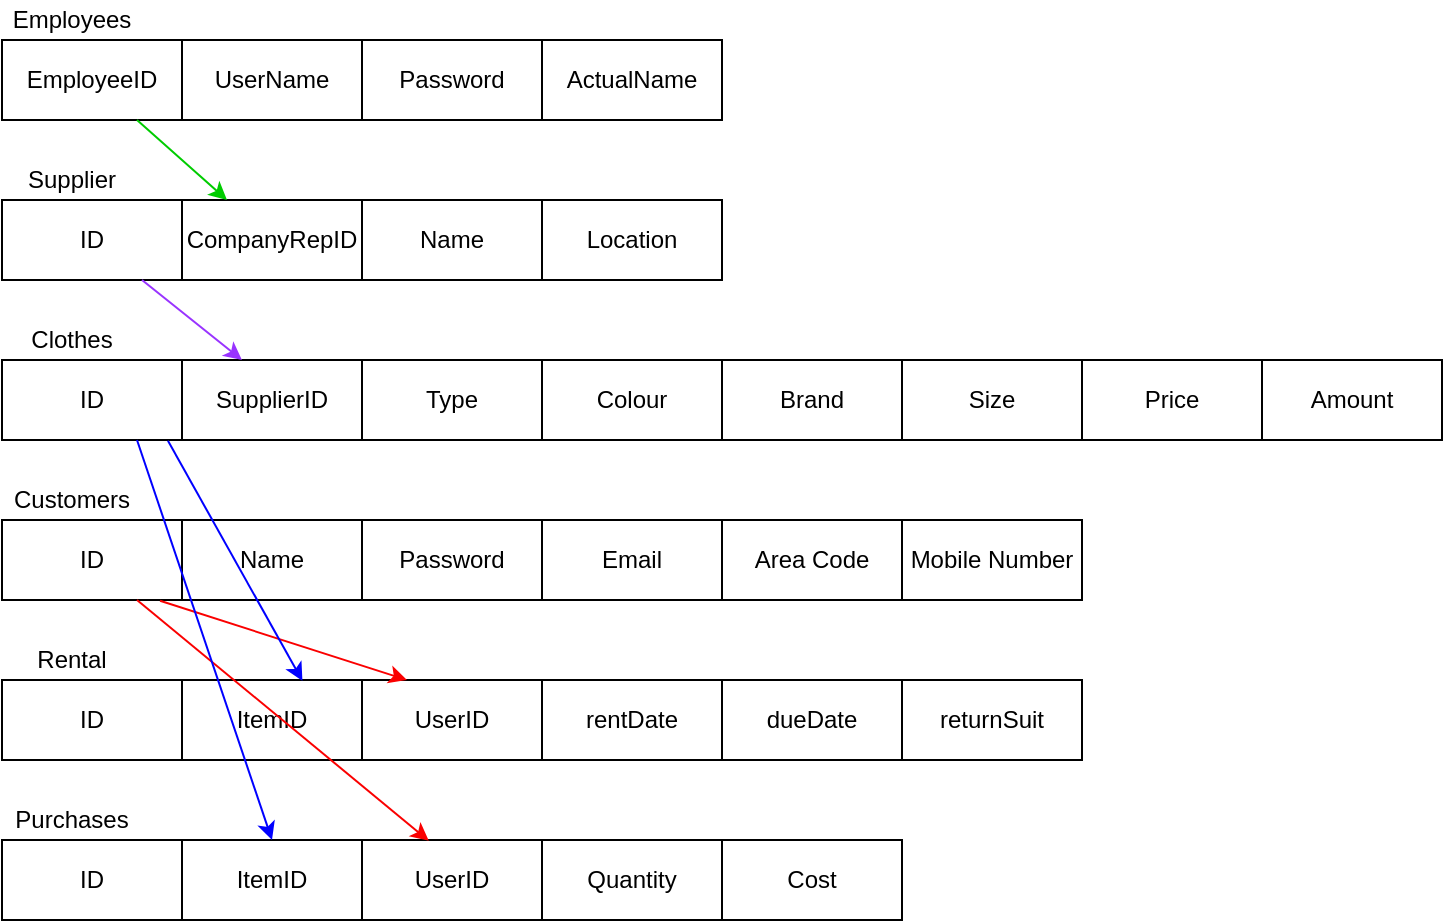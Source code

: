 <mxfile version="14.4.3" type="device"><diagram id="uR218Rd-FN1EwrvUqI4A" name="Page-1"><mxGraphModel dx="398" dy="599" grid="1" gridSize="10" guides="1" tooltips="1" connect="1" arrows="1" fold="1" page="1" pageScale="1" pageWidth="827" pageHeight="1169" math="0" shadow="0"><root><mxCell id="0"/><mxCell id="1" parent="0"/><mxCell id="E0jqR0asJC6fobmgpGQj-1" value="EmployeeID" style="rounded=0;whiteSpace=wrap;html=1;" parent="1" vertex="1"><mxGeometry x="40" y="40" width="90" height="40" as="geometry"/></mxCell><mxCell id="E0jqR0asJC6fobmgpGQj-2" value="Employees" style="text;html=1;strokeColor=none;fillColor=none;align=center;verticalAlign=middle;whiteSpace=wrap;rounded=0;" parent="1" vertex="1"><mxGeometry x="40" y="20" width="70" height="20" as="geometry"/></mxCell><mxCell id="E0jqR0asJC6fobmgpGQj-4" value="UserName" style="rounded=0;whiteSpace=wrap;html=1;" parent="1" vertex="1"><mxGeometry x="130" y="40" width="90" height="40" as="geometry"/></mxCell><mxCell id="E0jqR0asJC6fobmgpGQj-5" value="Password" style="rounded=0;whiteSpace=wrap;html=1;" parent="1" vertex="1"><mxGeometry x="220" y="40" width="90" height="40" as="geometry"/></mxCell><mxCell id="E0jqR0asJC6fobmgpGQj-6" value="ActualName" style="rounded=0;whiteSpace=wrap;html=1;" parent="1" vertex="1"><mxGeometry x="310" y="40" width="90" height="40" as="geometry"/></mxCell><mxCell id="E0jqR0asJC6fobmgpGQj-7" value="ID" style="rounded=0;whiteSpace=wrap;html=1;" parent="1" vertex="1"><mxGeometry x="40" y="120" width="90" height="40" as="geometry"/></mxCell><mxCell id="E0jqR0asJC6fobmgpGQj-8" value="Supplier" style="text;html=1;strokeColor=none;fillColor=none;align=center;verticalAlign=middle;whiteSpace=wrap;rounded=0;" parent="1" vertex="1"><mxGeometry x="40" y="100" width="70" height="20" as="geometry"/></mxCell><mxCell id="E0jqR0asJC6fobmgpGQj-9" value="CompanyRepID" style="rounded=0;whiteSpace=wrap;html=1;" parent="1" vertex="1"><mxGeometry x="130" y="120" width="90" height="40" as="geometry"/></mxCell><mxCell id="E0jqR0asJC6fobmgpGQj-10" value="Name" style="rounded=0;whiteSpace=wrap;html=1;" parent="1" vertex="1"><mxGeometry x="220" y="120" width="90" height="40" as="geometry"/></mxCell><mxCell id="E0jqR0asJC6fobmgpGQj-11" value="Location" style="rounded=0;whiteSpace=wrap;html=1;" parent="1" vertex="1"><mxGeometry x="310" y="120" width="90" height="40" as="geometry"/></mxCell><mxCell id="E0jqR0asJC6fobmgpGQj-12" value="ID" style="rounded=0;whiteSpace=wrap;html=1;" parent="1" vertex="1"><mxGeometry x="40" y="200" width="90" height="40" as="geometry"/></mxCell><mxCell id="E0jqR0asJC6fobmgpGQj-13" value="Clothes" style="text;html=1;strokeColor=none;fillColor=none;align=center;verticalAlign=middle;whiteSpace=wrap;rounded=0;" parent="1" vertex="1"><mxGeometry x="40" y="180" width="70" height="20" as="geometry"/></mxCell><mxCell id="E0jqR0asJC6fobmgpGQj-14" value="SupplierID" style="rounded=0;whiteSpace=wrap;html=1;" parent="1" vertex="1"><mxGeometry x="130" y="200" width="90" height="40" as="geometry"/></mxCell><mxCell id="E0jqR0asJC6fobmgpGQj-15" value="Type" style="rounded=0;whiteSpace=wrap;html=1;" parent="1" vertex="1"><mxGeometry x="220" y="200" width="90" height="40" as="geometry"/></mxCell><mxCell id="E0jqR0asJC6fobmgpGQj-16" value="Colour" style="rounded=0;whiteSpace=wrap;html=1;" parent="1" vertex="1"><mxGeometry x="310" y="200" width="90" height="40" as="geometry"/></mxCell><mxCell id="E0jqR0asJC6fobmgpGQj-17" value="Brand" style="rounded=0;whiteSpace=wrap;html=1;" parent="1" vertex="1"><mxGeometry x="400" y="200" width="90" height="40" as="geometry"/></mxCell><mxCell id="E0jqR0asJC6fobmgpGQj-18" value="Size" style="rounded=0;whiteSpace=wrap;html=1;" parent="1" vertex="1"><mxGeometry x="490" y="200" width="90" height="40" as="geometry"/></mxCell><mxCell id="E0jqR0asJC6fobmgpGQj-19" value="Price" style="rounded=0;whiteSpace=wrap;html=1;" parent="1" vertex="1"><mxGeometry x="580" y="200" width="90" height="40" as="geometry"/></mxCell><mxCell id="E0jqR0asJC6fobmgpGQj-20" value="Amount" style="rounded=0;whiteSpace=wrap;html=1;" parent="1" vertex="1"><mxGeometry x="670" y="200" width="90" height="40" as="geometry"/></mxCell><mxCell id="E0jqR0asJC6fobmgpGQj-21" value="Customers" style="text;html=1;strokeColor=none;fillColor=none;align=center;verticalAlign=middle;whiteSpace=wrap;rounded=0;" parent="1" vertex="1"><mxGeometry x="40" y="260" width="70" height="20" as="geometry"/></mxCell><mxCell id="E0jqR0asJC6fobmgpGQj-22" value="ID" style="rounded=0;whiteSpace=wrap;html=1;" parent="1" vertex="1"><mxGeometry x="40" y="280" width="90" height="40" as="geometry"/></mxCell><mxCell id="E0jqR0asJC6fobmgpGQj-23" value="Name" style="rounded=0;whiteSpace=wrap;html=1;" parent="1" vertex="1"><mxGeometry x="130" y="280" width="90" height="40" as="geometry"/></mxCell><mxCell id="E0jqR0asJC6fobmgpGQj-24" value="Password" style="rounded=0;whiteSpace=wrap;html=1;" parent="1" vertex="1"><mxGeometry x="220" y="280" width="90" height="40" as="geometry"/></mxCell><mxCell id="E0jqR0asJC6fobmgpGQj-25" value="Email" style="rounded=0;whiteSpace=wrap;html=1;" parent="1" vertex="1"><mxGeometry x="310" y="280" width="90" height="40" as="geometry"/></mxCell><mxCell id="E0jqR0asJC6fobmgpGQj-26" value="Area Code" style="rounded=0;whiteSpace=wrap;html=1;" parent="1" vertex="1"><mxGeometry x="400" y="280" width="90" height="40" as="geometry"/></mxCell><mxCell id="E0jqR0asJC6fobmgpGQj-27" value="Mobile Number" style="rounded=0;whiteSpace=wrap;html=1;" parent="1" vertex="1"><mxGeometry x="490" y="280" width="90" height="40" as="geometry"/></mxCell><mxCell id="E0jqR0asJC6fobmgpGQj-39" value="" style="endArrow=classic;html=1;exitX=0.75;exitY=1;exitDx=0;exitDy=0;entryX=0.25;entryY=0;entryDx=0;entryDy=0;fillColor=#f8cecc;strokeColor=#00CC00;" parent="1" source="E0jqR0asJC6fobmgpGQj-1" target="E0jqR0asJC6fobmgpGQj-9" edge="1"><mxGeometry width="50" height="50" relative="1" as="geometry"><mxPoint x="120" y="250" as="sourcePoint"/><mxPoint x="170" y="200" as="targetPoint"/></mxGeometry></mxCell><mxCell id="E0jqR0asJC6fobmgpGQj-40" value="" style="endArrow=classic;html=1;entryX=0.333;entryY=0;entryDx=0;entryDy=0;entryPerimeter=0;fillColor=#f8cecc;strokeColor=#9933FF;" parent="1" source="E0jqR0asJC6fobmgpGQj-7" target="E0jqR0asJC6fobmgpGQj-14" edge="1"><mxGeometry width="50" height="50" relative="1" as="geometry"><mxPoint x="117.5" y="90" as="sourcePoint"/><mxPoint x="129.83" y="131.2" as="targetPoint"/></mxGeometry></mxCell><mxCell id="LSfPPwMZ6IcaXi3B5skb-1" value="Rental" style="text;html=1;strokeColor=none;fillColor=none;align=center;verticalAlign=middle;whiteSpace=wrap;rounded=0;" vertex="1" parent="1"><mxGeometry x="40" y="340" width="70" height="20" as="geometry"/></mxCell><mxCell id="LSfPPwMZ6IcaXi3B5skb-2" value="ID" style="rounded=0;whiteSpace=wrap;html=1;" vertex="1" parent="1"><mxGeometry x="40" y="360" width="90" height="40" as="geometry"/></mxCell><mxCell id="LSfPPwMZ6IcaXi3B5skb-3" value="ID" style="rounded=0;whiteSpace=wrap;html=1;" vertex="1" parent="1"><mxGeometry x="40" y="440" width="90" height="40" as="geometry"/></mxCell><mxCell id="LSfPPwMZ6IcaXi3B5skb-4" value="Purchases" style="text;html=1;strokeColor=none;fillColor=none;align=center;verticalAlign=middle;whiteSpace=wrap;rounded=0;" vertex="1" parent="1"><mxGeometry x="40" y="420" width="70" height="20" as="geometry"/></mxCell><mxCell id="LSfPPwMZ6IcaXi3B5skb-6" value="ItemID" style="rounded=0;whiteSpace=wrap;html=1;" vertex="1" parent="1"><mxGeometry x="130" y="360" width="90" height="40" as="geometry"/></mxCell><mxCell id="LSfPPwMZ6IcaXi3B5skb-7" value="ItemID" style="rounded=0;whiteSpace=wrap;html=1;" vertex="1" parent="1"><mxGeometry x="130" y="440" width="90" height="40" as="geometry"/></mxCell><mxCell id="LSfPPwMZ6IcaXi3B5skb-8" value="UserID" style="rounded=0;whiteSpace=wrap;html=1;" vertex="1" parent="1"><mxGeometry x="220" y="360" width="90" height="40" as="geometry"/></mxCell><mxCell id="LSfPPwMZ6IcaXi3B5skb-9" value="UserID" style="rounded=0;whiteSpace=wrap;html=1;" vertex="1" parent="1"><mxGeometry x="220" y="440" width="90" height="40" as="geometry"/></mxCell><mxCell id="LSfPPwMZ6IcaXi3B5skb-10" value="rentDate" style="rounded=0;whiteSpace=wrap;html=1;" vertex="1" parent="1"><mxGeometry x="310" y="360" width="90" height="40" as="geometry"/></mxCell><mxCell id="LSfPPwMZ6IcaXi3B5skb-11" value="dueDate" style="rounded=0;whiteSpace=wrap;html=1;" vertex="1" parent="1"><mxGeometry x="400" y="360" width="90" height="40" as="geometry"/></mxCell><mxCell id="LSfPPwMZ6IcaXi3B5skb-12" value="returnSuit" style="rounded=0;whiteSpace=wrap;html=1;" vertex="1" parent="1"><mxGeometry x="490" y="360" width="90" height="40" as="geometry"/></mxCell><mxCell id="LSfPPwMZ6IcaXi3B5skb-13" value="Quantity" style="rounded=0;whiteSpace=wrap;html=1;" vertex="1" parent="1"><mxGeometry x="310" y="440" width="90" height="40" as="geometry"/></mxCell><mxCell id="LSfPPwMZ6IcaXi3B5skb-14" value="Cost" style="rounded=0;whiteSpace=wrap;html=1;" vertex="1" parent="1"><mxGeometry x="400" y="440" width="90" height="40" as="geometry"/></mxCell><mxCell id="LSfPPwMZ6IcaXi3B5skb-16" value="" style="endArrow=classic;html=1;entryX=0.25;entryY=0;entryDx=0;entryDy=0;fillColor=#f8cecc;strokeColor=#FA0000;exitX=0.878;exitY=1.01;exitDx=0;exitDy=0;exitPerimeter=0;" edge="1" parent="1" source="E0jqR0asJC6fobmgpGQj-22" target="LSfPPwMZ6IcaXi3B5skb-8"><mxGeometry width="50" height="50" relative="1" as="geometry"><mxPoint x="123" y="330" as="sourcePoint"/><mxPoint x="179.97" y="220" as="targetPoint"/></mxGeometry></mxCell><mxCell id="LSfPPwMZ6IcaXi3B5skb-17" value="" style="endArrow=classic;html=1;entryX=0.371;entryY=0.01;entryDx=0;entryDy=0;entryPerimeter=0;fillColor=#f8cecc;strokeColor=#FA0000;exitX=0.75;exitY=1;exitDx=0;exitDy=0;" edge="1" parent="1" source="E0jqR0asJC6fobmgpGQj-22" target="LSfPPwMZ6IcaXi3B5skb-9"><mxGeometry width="50" height="50" relative="1" as="geometry"><mxPoint x="139.99" y="190" as="sourcePoint"/><mxPoint x="189.97" y="230" as="targetPoint"/></mxGeometry></mxCell><mxCell id="LSfPPwMZ6IcaXi3B5skb-18" value="" style="endArrow=classic;html=1;entryX=0.669;entryY=0.01;entryDx=0;entryDy=0;entryPerimeter=0;fillColor=#f8cecc;exitX=0.922;exitY=1.01;exitDx=0;exitDy=0;exitPerimeter=0;strokeColor=#0000FF;" edge="1" parent="1" source="E0jqR0asJC6fobmgpGQj-12" target="LSfPPwMZ6IcaXi3B5skb-6"><mxGeometry width="50" height="50" relative="1" as="geometry"><mxPoint x="120" y="260" as="sourcePoint"/><mxPoint x="199.97" y="240" as="targetPoint"/></mxGeometry></mxCell><mxCell id="LSfPPwMZ6IcaXi3B5skb-19" value="" style="endArrow=classic;html=1;entryX=0.5;entryY=0;entryDx=0;entryDy=0;fillColor=#f8cecc;exitX=0.75;exitY=1;exitDx=0;exitDy=0;strokeColor=#0000FF;" edge="1" parent="1" source="E0jqR0asJC6fobmgpGQj-12" target="LSfPPwMZ6IcaXi3B5skb-7"><mxGeometry width="50" height="50" relative="1" as="geometry"><mxPoint x="159.99" y="210" as="sourcePoint"/><mxPoint x="209.97" y="250" as="targetPoint"/></mxGeometry></mxCell></root></mxGraphModel></diagram></mxfile>